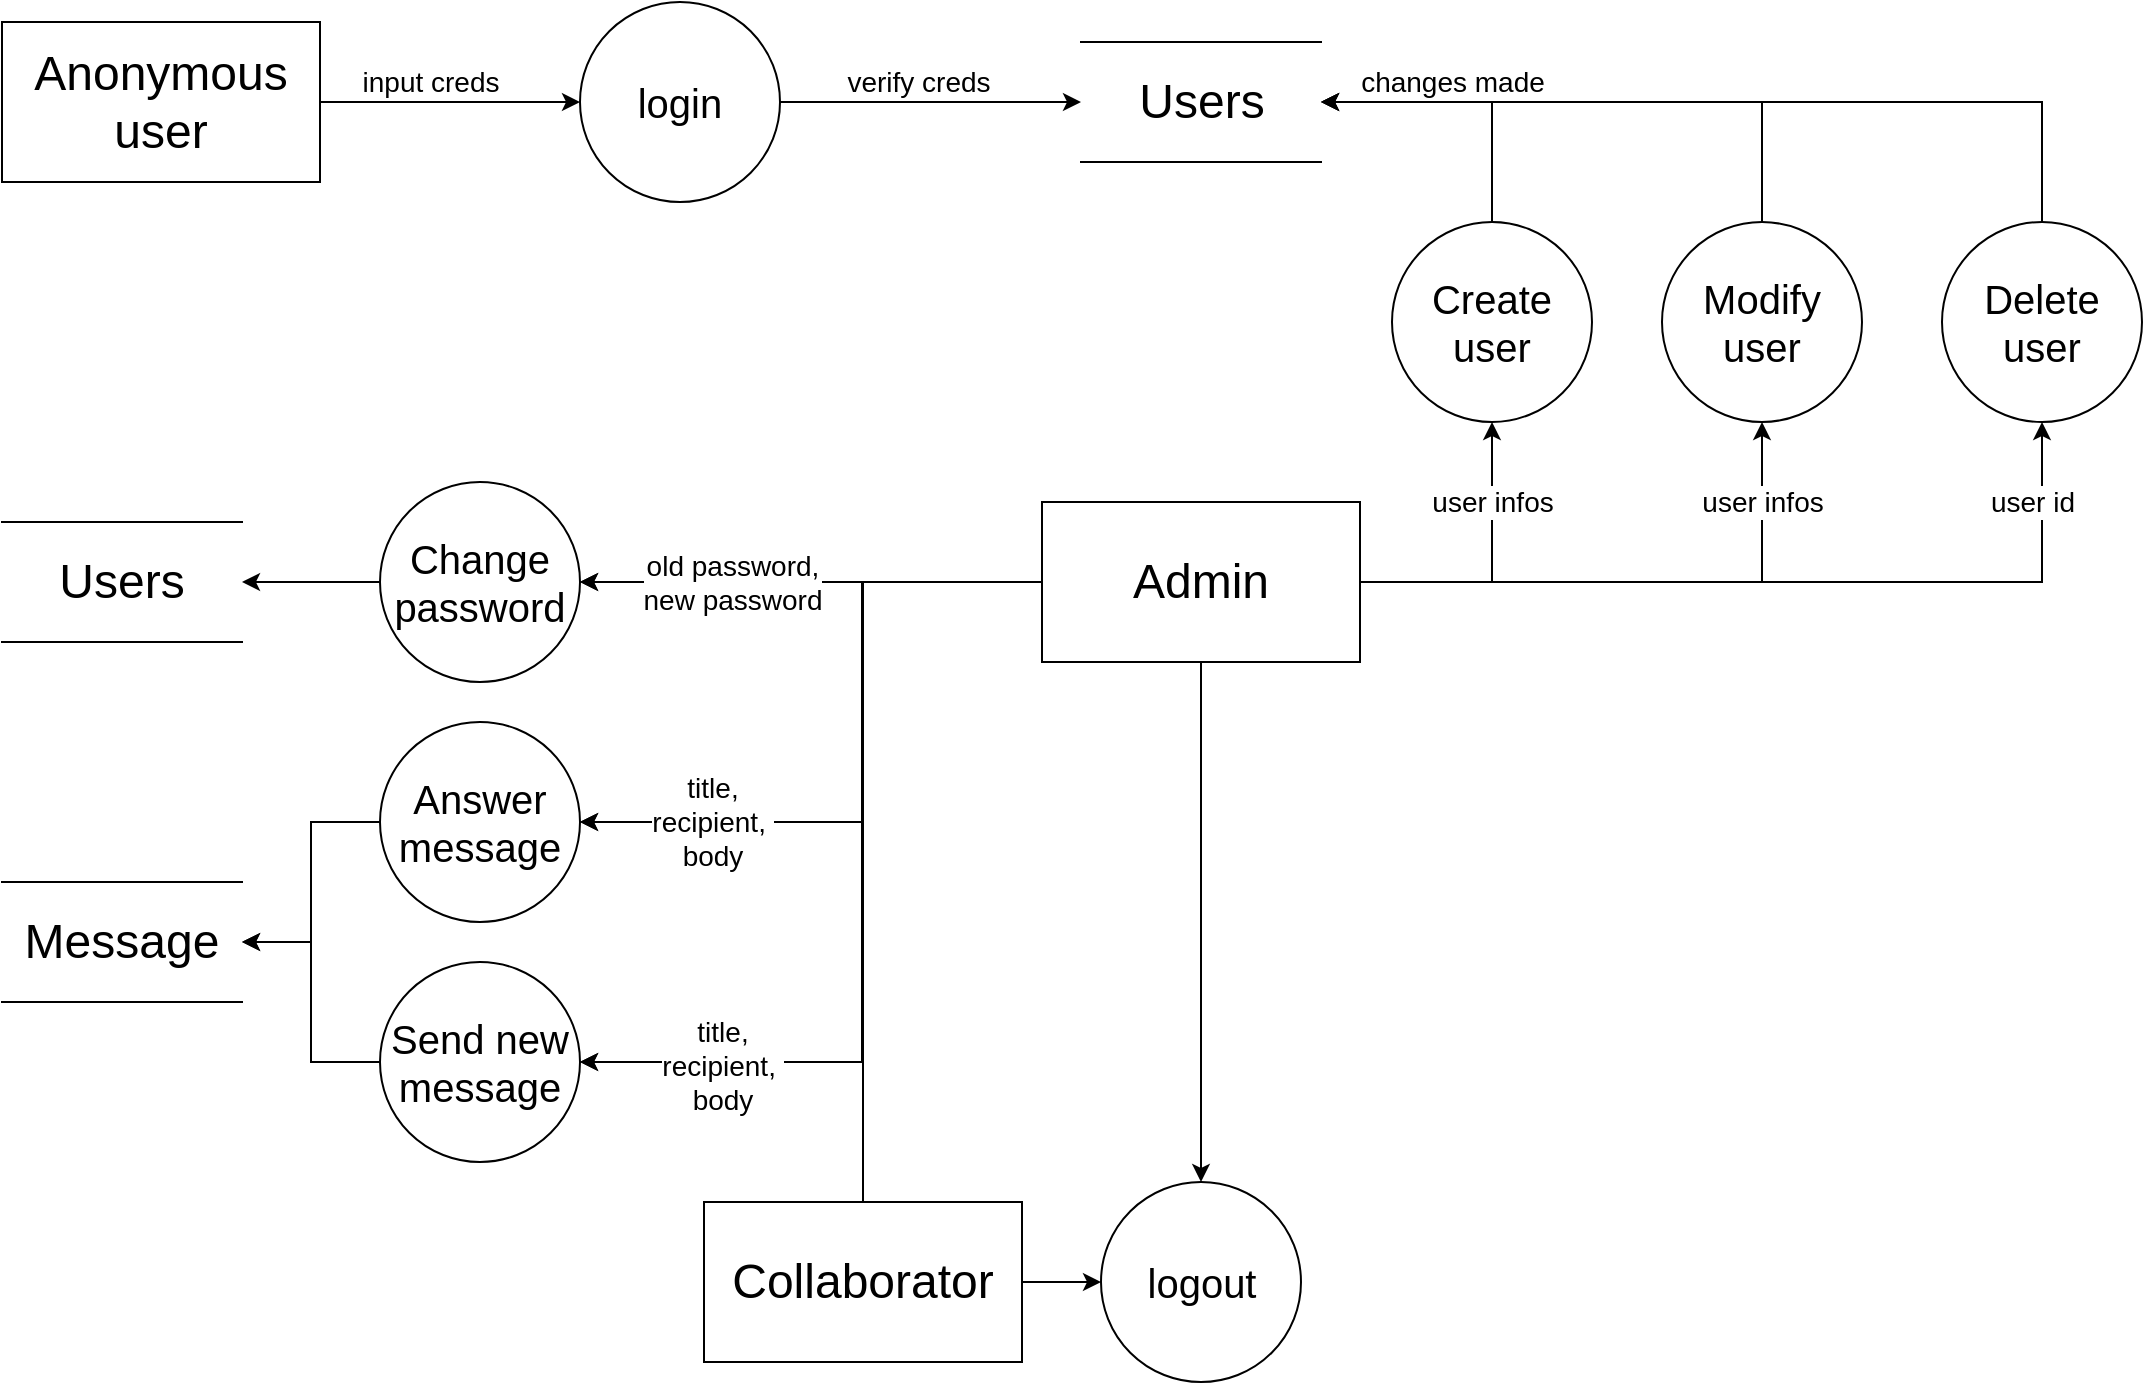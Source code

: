 <mxfile version="14.1.2" type="github">
  <diagram name="Page-1" id="b520641d-4fe3-3701-9064-5fc419738815">
    <mxGraphModel dx="1402" dy="735" grid="1" gridSize="10" guides="1" tooltips="1" connect="1" arrows="1" fold="1" page="1" pageScale="1" pageWidth="1100" pageHeight="850" background="#ffffff" math="0" shadow="0">
      <root>
        <mxCell id="0" />
        <mxCell id="1" parent="0" />
        <mxCell id="yYCxjWseCUKF4XzvSQsX-28" style="edgeStyle=orthogonalEdgeStyle;rounded=0;orthogonalLoop=1;jettySize=auto;html=1;exitX=1;exitY=0.5;exitDx=0;exitDy=0;entryX=0;entryY=0.5;entryDx=0;entryDy=0;fontSize=14;" edge="1" parent="1" source="yYCxjWseCUKF4XzvSQsX-1" target="yYCxjWseCUKF4XzvSQsX-11">
          <mxGeometry relative="1" as="geometry" />
        </mxCell>
        <mxCell id="yYCxjWseCUKF4XzvSQsX-31" style="edgeStyle=orthogonalEdgeStyle;rounded=0;orthogonalLoop=1;jettySize=auto;html=1;exitX=0.5;exitY=0;exitDx=0;exitDy=0;entryX=1;entryY=0.5;entryDx=0;entryDy=0;fontSize=14;" edge="1" parent="1" source="yYCxjWseCUKF4XzvSQsX-1" target="yYCxjWseCUKF4XzvSQsX-8">
          <mxGeometry relative="1" as="geometry" />
        </mxCell>
        <mxCell id="yYCxjWseCUKF4XzvSQsX-33" style="edgeStyle=orthogonalEdgeStyle;rounded=0;orthogonalLoop=1;jettySize=auto;html=1;exitX=0.5;exitY=0;exitDx=0;exitDy=0;entryX=1;entryY=0.5;entryDx=0;entryDy=0;fontSize=14;" edge="1" parent="1" source="yYCxjWseCUKF4XzvSQsX-1" target="yYCxjWseCUKF4XzvSQsX-4">
          <mxGeometry relative="1" as="geometry" />
        </mxCell>
        <mxCell id="yYCxjWseCUKF4XzvSQsX-35" style="edgeStyle=orthogonalEdgeStyle;rounded=0;orthogonalLoop=1;jettySize=auto;html=1;exitX=0.5;exitY=0;exitDx=0;exitDy=0;entryX=1;entryY=0.5;entryDx=0;entryDy=0;fontSize=14;" edge="1" parent="1" source="yYCxjWseCUKF4XzvSQsX-1" target="yYCxjWseCUKF4XzvSQsX-3">
          <mxGeometry relative="1" as="geometry" />
        </mxCell>
        <mxCell id="yYCxjWseCUKF4XzvSQsX-1" value="&lt;font style=&quot;font-size: 24px&quot;&gt;Collaborator&lt;/font&gt;" style="rounded=0;whiteSpace=wrap;html=1;" vertex="1" parent="1">
          <mxGeometry x="366" y="630" width="159" height="80" as="geometry" />
        </mxCell>
        <mxCell id="yYCxjWseCUKF4XzvSQsX-27" style="edgeStyle=orthogonalEdgeStyle;rounded=0;orthogonalLoop=1;jettySize=auto;html=1;exitX=0.5;exitY=1;exitDx=0;exitDy=0;entryX=0.5;entryY=0;entryDx=0;entryDy=0;fontSize=14;" edge="1" parent="1" source="yYCxjWseCUKF4XzvSQsX-2" target="yYCxjWseCUKF4XzvSQsX-11">
          <mxGeometry relative="1" as="geometry" />
        </mxCell>
        <mxCell id="yYCxjWseCUKF4XzvSQsX-30" style="edgeStyle=orthogonalEdgeStyle;rounded=0;orthogonalLoop=1;jettySize=auto;html=1;exitX=0;exitY=0.5;exitDx=0;exitDy=0;entryX=1;entryY=0.5;entryDx=0;entryDy=0;fontSize=14;" edge="1" parent="1" source="yYCxjWseCUKF4XzvSQsX-2" target="yYCxjWseCUKF4XzvSQsX-8">
          <mxGeometry relative="1" as="geometry" />
        </mxCell>
        <mxCell id="yYCxjWseCUKF4XzvSQsX-55" value="old password,&lt;br&gt;new password" style="edgeLabel;html=1;align=center;verticalAlign=middle;resizable=0;points=[];fontSize=14;" vertex="1" connectable="0" parent="yYCxjWseCUKF4XzvSQsX-30">
          <mxGeometry x="0.273" y="2" relative="1" as="geometry">
            <mxPoint x="-8" y="-2" as="offset" />
          </mxGeometry>
        </mxCell>
        <mxCell id="yYCxjWseCUKF4XzvSQsX-32" style="edgeStyle=orthogonalEdgeStyle;rounded=0;orthogonalLoop=1;jettySize=auto;html=1;exitX=0;exitY=0.5;exitDx=0;exitDy=0;entryX=1;entryY=0.5;entryDx=0;entryDy=0;fontSize=14;" edge="1" parent="1" source="yYCxjWseCUKF4XzvSQsX-2" target="yYCxjWseCUKF4XzvSQsX-4">
          <mxGeometry relative="1" as="geometry">
            <Array as="points">
              <mxPoint x="445" y="320" />
              <mxPoint x="445" y="440" />
            </Array>
          </mxGeometry>
        </mxCell>
        <mxCell id="yYCxjWseCUKF4XzvSQsX-58" value="title,&lt;br&gt;recipient,&amp;nbsp;&lt;br&gt;body" style="edgeLabel;html=1;align=center;verticalAlign=middle;resizable=0;points=[];fontSize=14;" vertex="1" connectable="0" parent="yYCxjWseCUKF4XzvSQsX-32">
          <mxGeometry x="0.687" relative="1" as="geometry">
            <mxPoint x="11" as="offset" />
          </mxGeometry>
        </mxCell>
        <mxCell id="yYCxjWseCUKF4XzvSQsX-34" style="edgeStyle=orthogonalEdgeStyle;rounded=0;orthogonalLoop=1;jettySize=auto;html=1;exitX=0;exitY=0.5;exitDx=0;exitDy=0;entryX=1;entryY=0.5;entryDx=0;entryDy=0;fontSize=14;" edge="1" parent="1" source="yYCxjWseCUKF4XzvSQsX-2" target="yYCxjWseCUKF4XzvSQsX-3">
          <mxGeometry relative="1" as="geometry">
            <Array as="points">
              <mxPoint x="445" y="320" />
              <mxPoint x="445" y="560" />
            </Array>
          </mxGeometry>
        </mxCell>
        <mxCell id="yYCxjWseCUKF4XzvSQsX-47" style="edgeStyle=orthogonalEdgeStyle;rounded=0;orthogonalLoop=1;jettySize=auto;html=1;exitX=1;exitY=0.5;exitDx=0;exitDy=0;entryX=0.5;entryY=1;entryDx=0;entryDy=0;fontSize=14;" edge="1" parent="1" source="yYCxjWseCUKF4XzvSQsX-2" target="yYCxjWseCUKF4XzvSQsX-5">
          <mxGeometry relative="1" as="geometry">
            <Array as="points">
              <mxPoint x="760" y="320" />
            </Array>
          </mxGeometry>
        </mxCell>
        <mxCell id="yYCxjWseCUKF4XzvSQsX-48" style="edgeStyle=orthogonalEdgeStyle;rounded=0;orthogonalLoop=1;jettySize=auto;html=1;exitX=1;exitY=0.5;exitDx=0;exitDy=0;entryX=0.5;entryY=1;entryDx=0;entryDy=0;fontSize=14;" edge="1" parent="1" source="yYCxjWseCUKF4XzvSQsX-2" target="yYCxjWseCUKF4XzvSQsX-6">
          <mxGeometry relative="1" as="geometry" />
        </mxCell>
        <mxCell id="yYCxjWseCUKF4XzvSQsX-51" value="user infos" style="edgeLabel;html=1;align=center;verticalAlign=middle;resizable=0;points=[];fontSize=14;" vertex="1" connectable="0" parent="yYCxjWseCUKF4XzvSQsX-48">
          <mxGeometry x="0.637" y="1" relative="1" as="geometry">
            <mxPoint x="1" y="-11" as="offset" />
          </mxGeometry>
        </mxCell>
        <mxCell id="yYCxjWseCUKF4XzvSQsX-49" style="edgeStyle=orthogonalEdgeStyle;rounded=0;orthogonalLoop=1;jettySize=auto;html=1;exitX=1;exitY=0.5;exitDx=0;exitDy=0;entryX=0.5;entryY=1;entryDx=0;entryDy=0;fontSize=14;" edge="1" parent="1" source="yYCxjWseCUKF4XzvSQsX-2" target="yYCxjWseCUKF4XzvSQsX-7">
          <mxGeometry relative="1" as="geometry" />
        </mxCell>
        <mxCell id="yYCxjWseCUKF4XzvSQsX-50" value="user infos" style="edgeLabel;html=1;align=center;verticalAlign=middle;resizable=0;points=[];fontSize=14;" vertex="1" connectable="0" parent="yYCxjWseCUKF4XzvSQsX-49">
          <mxGeometry x="-0.82" y="1" relative="1" as="geometry">
            <mxPoint x="28" y="-39" as="offset" />
          </mxGeometry>
        </mxCell>
        <mxCell id="yYCxjWseCUKF4XzvSQsX-52" value="user id" style="edgeLabel;html=1;align=center;verticalAlign=middle;resizable=0;points=[];fontSize=14;" vertex="1" connectable="0" parent="yYCxjWseCUKF4XzvSQsX-49">
          <mxGeometry x="0.725" y="-5" relative="1" as="geometry">
            <mxPoint x="-10" y="-18" as="offset" />
          </mxGeometry>
        </mxCell>
        <mxCell id="yYCxjWseCUKF4XzvSQsX-2" value="&lt;font style=&quot;font-size: 24px&quot;&gt;Admin&lt;/font&gt;" style="rounded=0;whiteSpace=wrap;html=1;" vertex="1" parent="1">
          <mxGeometry x="535" y="280" width="159" height="80" as="geometry" />
        </mxCell>
        <mxCell id="yYCxjWseCUKF4XzvSQsX-41" style="edgeStyle=orthogonalEdgeStyle;rounded=0;orthogonalLoop=1;jettySize=auto;html=1;exitX=0;exitY=0.5;exitDx=0;exitDy=0;entryX=1;entryY=0.5;entryDx=0;entryDy=0;fontSize=14;" edge="1" parent="1" source="yYCxjWseCUKF4XzvSQsX-3" target="yYCxjWseCUKF4XzvSQsX-37">
          <mxGeometry relative="1" as="geometry" />
        </mxCell>
        <mxCell id="yYCxjWseCUKF4XzvSQsX-3" value="&lt;font style=&quot;font-size: 20px&quot;&gt;Send new message&lt;/font&gt;" style="ellipse;whiteSpace=wrap;html=1;aspect=fixed;" vertex="1" parent="1">
          <mxGeometry x="204" y="510" width="100" height="100" as="geometry" />
        </mxCell>
        <mxCell id="yYCxjWseCUKF4XzvSQsX-39" style="edgeStyle=orthogonalEdgeStyle;rounded=0;orthogonalLoop=1;jettySize=auto;html=1;exitX=0;exitY=0.5;exitDx=0;exitDy=0;entryX=1;entryY=0.5;entryDx=0;entryDy=0;fontSize=14;" edge="1" parent="1" source="yYCxjWseCUKF4XzvSQsX-4" target="yYCxjWseCUKF4XzvSQsX-37">
          <mxGeometry relative="1" as="geometry" />
        </mxCell>
        <mxCell id="yYCxjWseCUKF4XzvSQsX-4" value="&lt;font style=&quot;font-size: 20px&quot;&gt;Answer message&lt;/font&gt;" style="ellipse;whiteSpace=wrap;html=1;aspect=fixed;" vertex="1" parent="1">
          <mxGeometry x="204" y="390" width="100" height="100" as="geometry" />
        </mxCell>
        <mxCell id="yYCxjWseCUKF4XzvSQsX-44" style="edgeStyle=orthogonalEdgeStyle;rounded=0;orthogonalLoop=1;jettySize=auto;html=1;exitX=0.5;exitY=0;exitDx=0;exitDy=0;entryX=1;entryY=0.5;entryDx=0;entryDy=0;fontSize=14;" edge="1" parent="1" source="yYCxjWseCUKF4XzvSQsX-5" target="yYCxjWseCUKF4XzvSQsX-14">
          <mxGeometry relative="1" as="geometry" />
        </mxCell>
        <mxCell id="yYCxjWseCUKF4XzvSQsX-5" value="&lt;font style=&quot;font-size: 20px&quot;&gt;Create user&lt;/font&gt;" style="ellipse;whiteSpace=wrap;html=1;aspect=fixed;" vertex="1" parent="1">
          <mxGeometry x="710" y="140" width="100" height="100" as="geometry" />
        </mxCell>
        <mxCell id="yYCxjWseCUKF4XzvSQsX-45" style="edgeStyle=orthogonalEdgeStyle;rounded=0;orthogonalLoop=1;jettySize=auto;html=1;exitX=0.5;exitY=0;exitDx=0;exitDy=0;entryX=1;entryY=0.5;entryDx=0;entryDy=0;fontSize=14;" edge="1" parent="1" source="yYCxjWseCUKF4XzvSQsX-6" target="yYCxjWseCUKF4XzvSQsX-14">
          <mxGeometry relative="1" as="geometry" />
        </mxCell>
        <mxCell id="yYCxjWseCUKF4XzvSQsX-6" value="&lt;font style=&quot;font-size: 20px&quot;&gt;Modify user&lt;/font&gt;" style="ellipse;whiteSpace=wrap;html=1;aspect=fixed;" vertex="1" parent="1">
          <mxGeometry x="845" y="140" width="100" height="100" as="geometry" />
        </mxCell>
        <mxCell id="yYCxjWseCUKF4XzvSQsX-46" style="edgeStyle=orthogonalEdgeStyle;rounded=0;orthogonalLoop=1;jettySize=auto;html=1;exitX=0.5;exitY=0;exitDx=0;exitDy=0;entryX=1;entryY=0.5;entryDx=0;entryDy=0;fontSize=14;" edge="1" parent="1" source="yYCxjWseCUKF4XzvSQsX-7" target="yYCxjWseCUKF4XzvSQsX-14">
          <mxGeometry relative="1" as="geometry" />
        </mxCell>
        <mxCell id="yYCxjWseCUKF4XzvSQsX-53" value="changes made" style="edgeLabel;html=1;align=center;verticalAlign=middle;resizable=0;points=[];fontSize=14;" vertex="1" connectable="0" parent="yYCxjWseCUKF4XzvSQsX-46">
          <mxGeometry x="0.75" y="-4" relative="1" as="geometry">
            <mxPoint x="13" y="-6" as="offset" />
          </mxGeometry>
        </mxCell>
        <mxCell id="yYCxjWseCUKF4XzvSQsX-7" value="&lt;font style=&quot;font-size: 20px&quot;&gt;Delete user&lt;/font&gt;" style="ellipse;whiteSpace=wrap;html=1;aspect=fixed;" vertex="1" parent="1">
          <mxGeometry x="985" y="140" width="100" height="100" as="geometry" />
        </mxCell>
        <mxCell id="yYCxjWseCUKF4XzvSQsX-43" style="edgeStyle=orthogonalEdgeStyle;rounded=0;orthogonalLoop=1;jettySize=auto;html=1;exitX=0;exitY=0.5;exitDx=0;exitDy=0;entryX=1;entryY=0.5;entryDx=0;entryDy=0;fontSize=14;" edge="1" parent="1" source="yYCxjWseCUKF4XzvSQsX-8" target="yYCxjWseCUKF4XzvSQsX-42">
          <mxGeometry relative="1" as="geometry" />
        </mxCell>
        <mxCell id="yYCxjWseCUKF4XzvSQsX-8" value="&lt;font style=&quot;font-size: 20px&quot;&gt;Change password&lt;/font&gt;" style="ellipse;whiteSpace=wrap;html=1;aspect=fixed;" vertex="1" parent="1">
          <mxGeometry x="204" y="270" width="100" height="100" as="geometry" />
        </mxCell>
        <mxCell id="yYCxjWseCUKF4XzvSQsX-9" value="&lt;font style=&quot;font-size: 24px&quot;&gt;Anonymous user&lt;/font&gt;" style="rounded=0;whiteSpace=wrap;html=1;" vertex="1" parent="1">
          <mxGeometry x="15" y="40" width="159" height="80" as="geometry" />
        </mxCell>
        <mxCell id="yYCxjWseCUKF4XzvSQsX-10" value="&lt;span style=&quot;font-size: 20px&quot;&gt;login&lt;/span&gt;" style="ellipse;whiteSpace=wrap;html=1;aspect=fixed;" vertex="1" parent="1">
          <mxGeometry x="304" y="30" width="100" height="100" as="geometry" />
        </mxCell>
        <mxCell id="yYCxjWseCUKF4XzvSQsX-11" value="&lt;span style=&quot;font-size: 20px&quot;&gt;logout&lt;/span&gt;" style="ellipse;whiteSpace=wrap;html=1;aspect=fixed;" vertex="1" parent="1">
          <mxGeometry x="564.5" y="620" width="100" height="100" as="geometry" />
        </mxCell>
        <mxCell id="yYCxjWseCUKF4XzvSQsX-12" value="" style="endArrow=classic;html=1;entryX=0;entryY=0.5;entryDx=0;entryDy=0;exitX=1;exitY=0.5;exitDx=0;exitDy=0;" edge="1" parent="1" source="yYCxjWseCUKF4XzvSQsX-9" target="yYCxjWseCUKF4XzvSQsX-10">
          <mxGeometry width="50" height="50" relative="1" as="geometry">
            <mxPoint x="520" y="330" as="sourcePoint" />
            <mxPoint x="570" y="280" as="targetPoint" />
          </mxGeometry>
        </mxCell>
        <mxCell id="yYCxjWseCUKF4XzvSQsX-23" value="input creds" style="edgeLabel;html=1;align=center;verticalAlign=middle;resizable=0;points=[];fontSize=14;" vertex="1" connectable="0" parent="yYCxjWseCUKF4XzvSQsX-12">
          <mxGeometry x="-0.223" y="1" relative="1" as="geometry">
            <mxPoint x="4" y="-9" as="offset" />
          </mxGeometry>
        </mxCell>
        <mxCell id="yYCxjWseCUKF4XzvSQsX-14" value="&lt;font style=&quot;font-size: 24px&quot;&gt;Users&lt;/font&gt;" style="shape=partialRectangle;whiteSpace=wrap;html=1;left=0;right=0;fillColor=none;" vertex="1" parent="1">
          <mxGeometry x="554.5" y="50" width="120" height="60" as="geometry" />
        </mxCell>
        <mxCell id="yYCxjWseCUKF4XzvSQsX-15" value="" style="endArrow=classic;html=1;exitX=1;exitY=0.5;exitDx=0;exitDy=0;entryX=0;entryY=0.5;entryDx=0;entryDy=0;" edge="1" parent="1" source="yYCxjWseCUKF4XzvSQsX-10" target="yYCxjWseCUKF4XzvSQsX-14">
          <mxGeometry width="50" height="50" relative="1" as="geometry">
            <mxPoint x="520" y="320" as="sourcePoint" />
            <mxPoint x="490" y="80" as="targetPoint" />
          </mxGeometry>
        </mxCell>
        <mxCell id="yYCxjWseCUKF4XzvSQsX-16" value="verify creds" style="edgeLabel;html=1;align=center;verticalAlign=middle;resizable=0;points=[];fontSize=14;" vertex="1" connectable="0" parent="yYCxjWseCUKF4XzvSQsX-15">
          <mxGeometry x="-0.26" y="-1" relative="1" as="geometry">
            <mxPoint x="13" y="-11" as="offset" />
          </mxGeometry>
        </mxCell>
        <mxCell id="yYCxjWseCUKF4XzvSQsX-37" value="&lt;font style=&quot;font-size: 24px&quot;&gt;Message&lt;/font&gt;" style="shape=partialRectangle;whiteSpace=wrap;html=1;left=0;right=0;fillColor=none;" vertex="1" parent="1">
          <mxGeometry x="15" y="470" width="120" height="60" as="geometry" />
        </mxCell>
        <mxCell id="yYCxjWseCUKF4XzvSQsX-42" value="&lt;font style=&quot;font-size: 24px&quot;&gt;Users&lt;/font&gt;" style="shape=partialRectangle;whiteSpace=wrap;html=1;left=0;right=0;fillColor=none;" vertex="1" parent="1">
          <mxGeometry x="15" y="290" width="120" height="60" as="geometry" />
        </mxCell>
        <mxCell id="yYCxjWseCUKF4XzvSQsX-59" value="title,&lt;br&gt;recipient,&amp;nbsp;&lt;br&gt;body" style="edgeLabel;html=1;align=center;verticalAlign=middle;resizable=0;points=[];fontSize=14;" vertex="1" connectable="0" parent="1">
          <mxGeometry x="380" y="460" as="geometry">
            <mxPoint x="-5" y="102" as="offset" />
          </mxGeometry>
        </mxCell>
      </root>
    </mxGraphModel>
  </diagram>
</mxfile>
